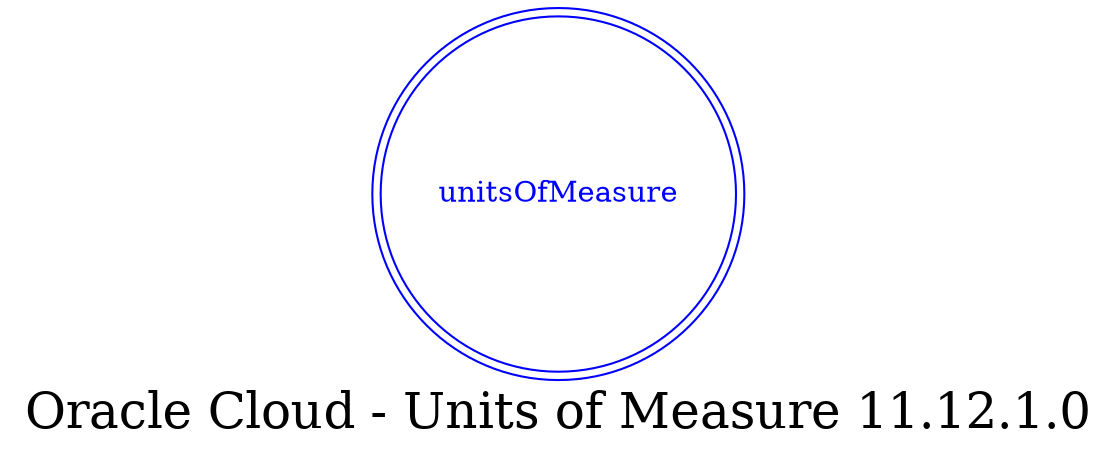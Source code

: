 digraph LexiconGraph {
graph[label="Oracle Cloud - Units of Measure 11.12.1.0", fontsize=24]
splines=true
"unitsOfMeasure" [color=blue, fontcolor=blue, shape=doublecircle]
}
